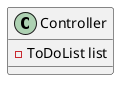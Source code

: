 @startuml
'https://plantuml.com/class-diagram

class Controller
{
    'this class will simply handle the back-end logic of the GUI and utilize the ToDoList class
    'please refer to ToDoList.puml

    -ToDoList list
}
@enduml
